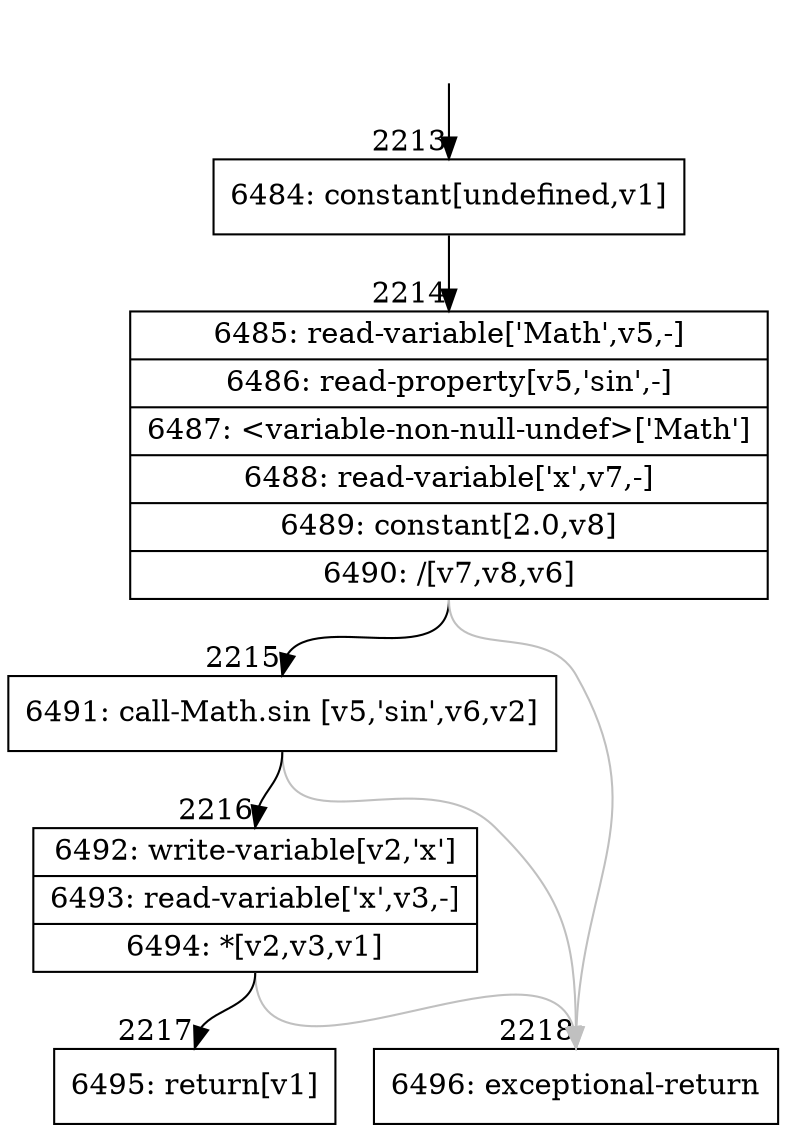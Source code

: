 digraph {
rankdir="TD"
BB_entry213[shape=none,label=""];
BB_entry213 -> BB2213 [tailport=s, headport=n, headlabel="    2213"]
BB2213 [shape=record label="{6484: constant[undefined,v1]}" ] 
BB2213 -> BB2214 [tailport=s, headport=n, headlabel="      2214"]
BB2214 [shape=record label="{6485: read-variable['Math',v5,-]|6486: read-property[v5,'sin',-]|6487: \<variable-non-null-undef\>['Math']|6488: read-variable['x',v7,-]|6489: constant[2.0,v8]|6490: /[v7,v8,v6]}" ] 
BB2214 -> BB2215 [tailport=s, headport=n, headlabel="      2215"]
BB2214 -> BB2218 [tailport=s, headport=n, color=gray, headlabel="      2218"]
BB2215 [shape=record label="{6491: call-Math.sin [v5,'sin',v6,v2]}" ] 
BB2215 -> BB2216 [tailport=s, headport=n, headlabel="      2216"]
BB2215 -> BB2218 [tailport=s, headport=n, color=gray]
BB2216 [shape=record label="{6492: write-variable[v2,'x']|6493: read-variable['x',v3,-]|6494: *[v2,v3,v1]}" ] 
BB2216 -> BB2217 [tailport=s, headport=n, headlabel="      2217"]
BB2216 -> BB2218 [tailport=s, headport=n, color=gray]
BB2217 [shape=record label="{6495: return[v1]}" ] 
BB2218 [shape=record label="{6496: exceptional-return}" ] 
//#$~ 1284
}
